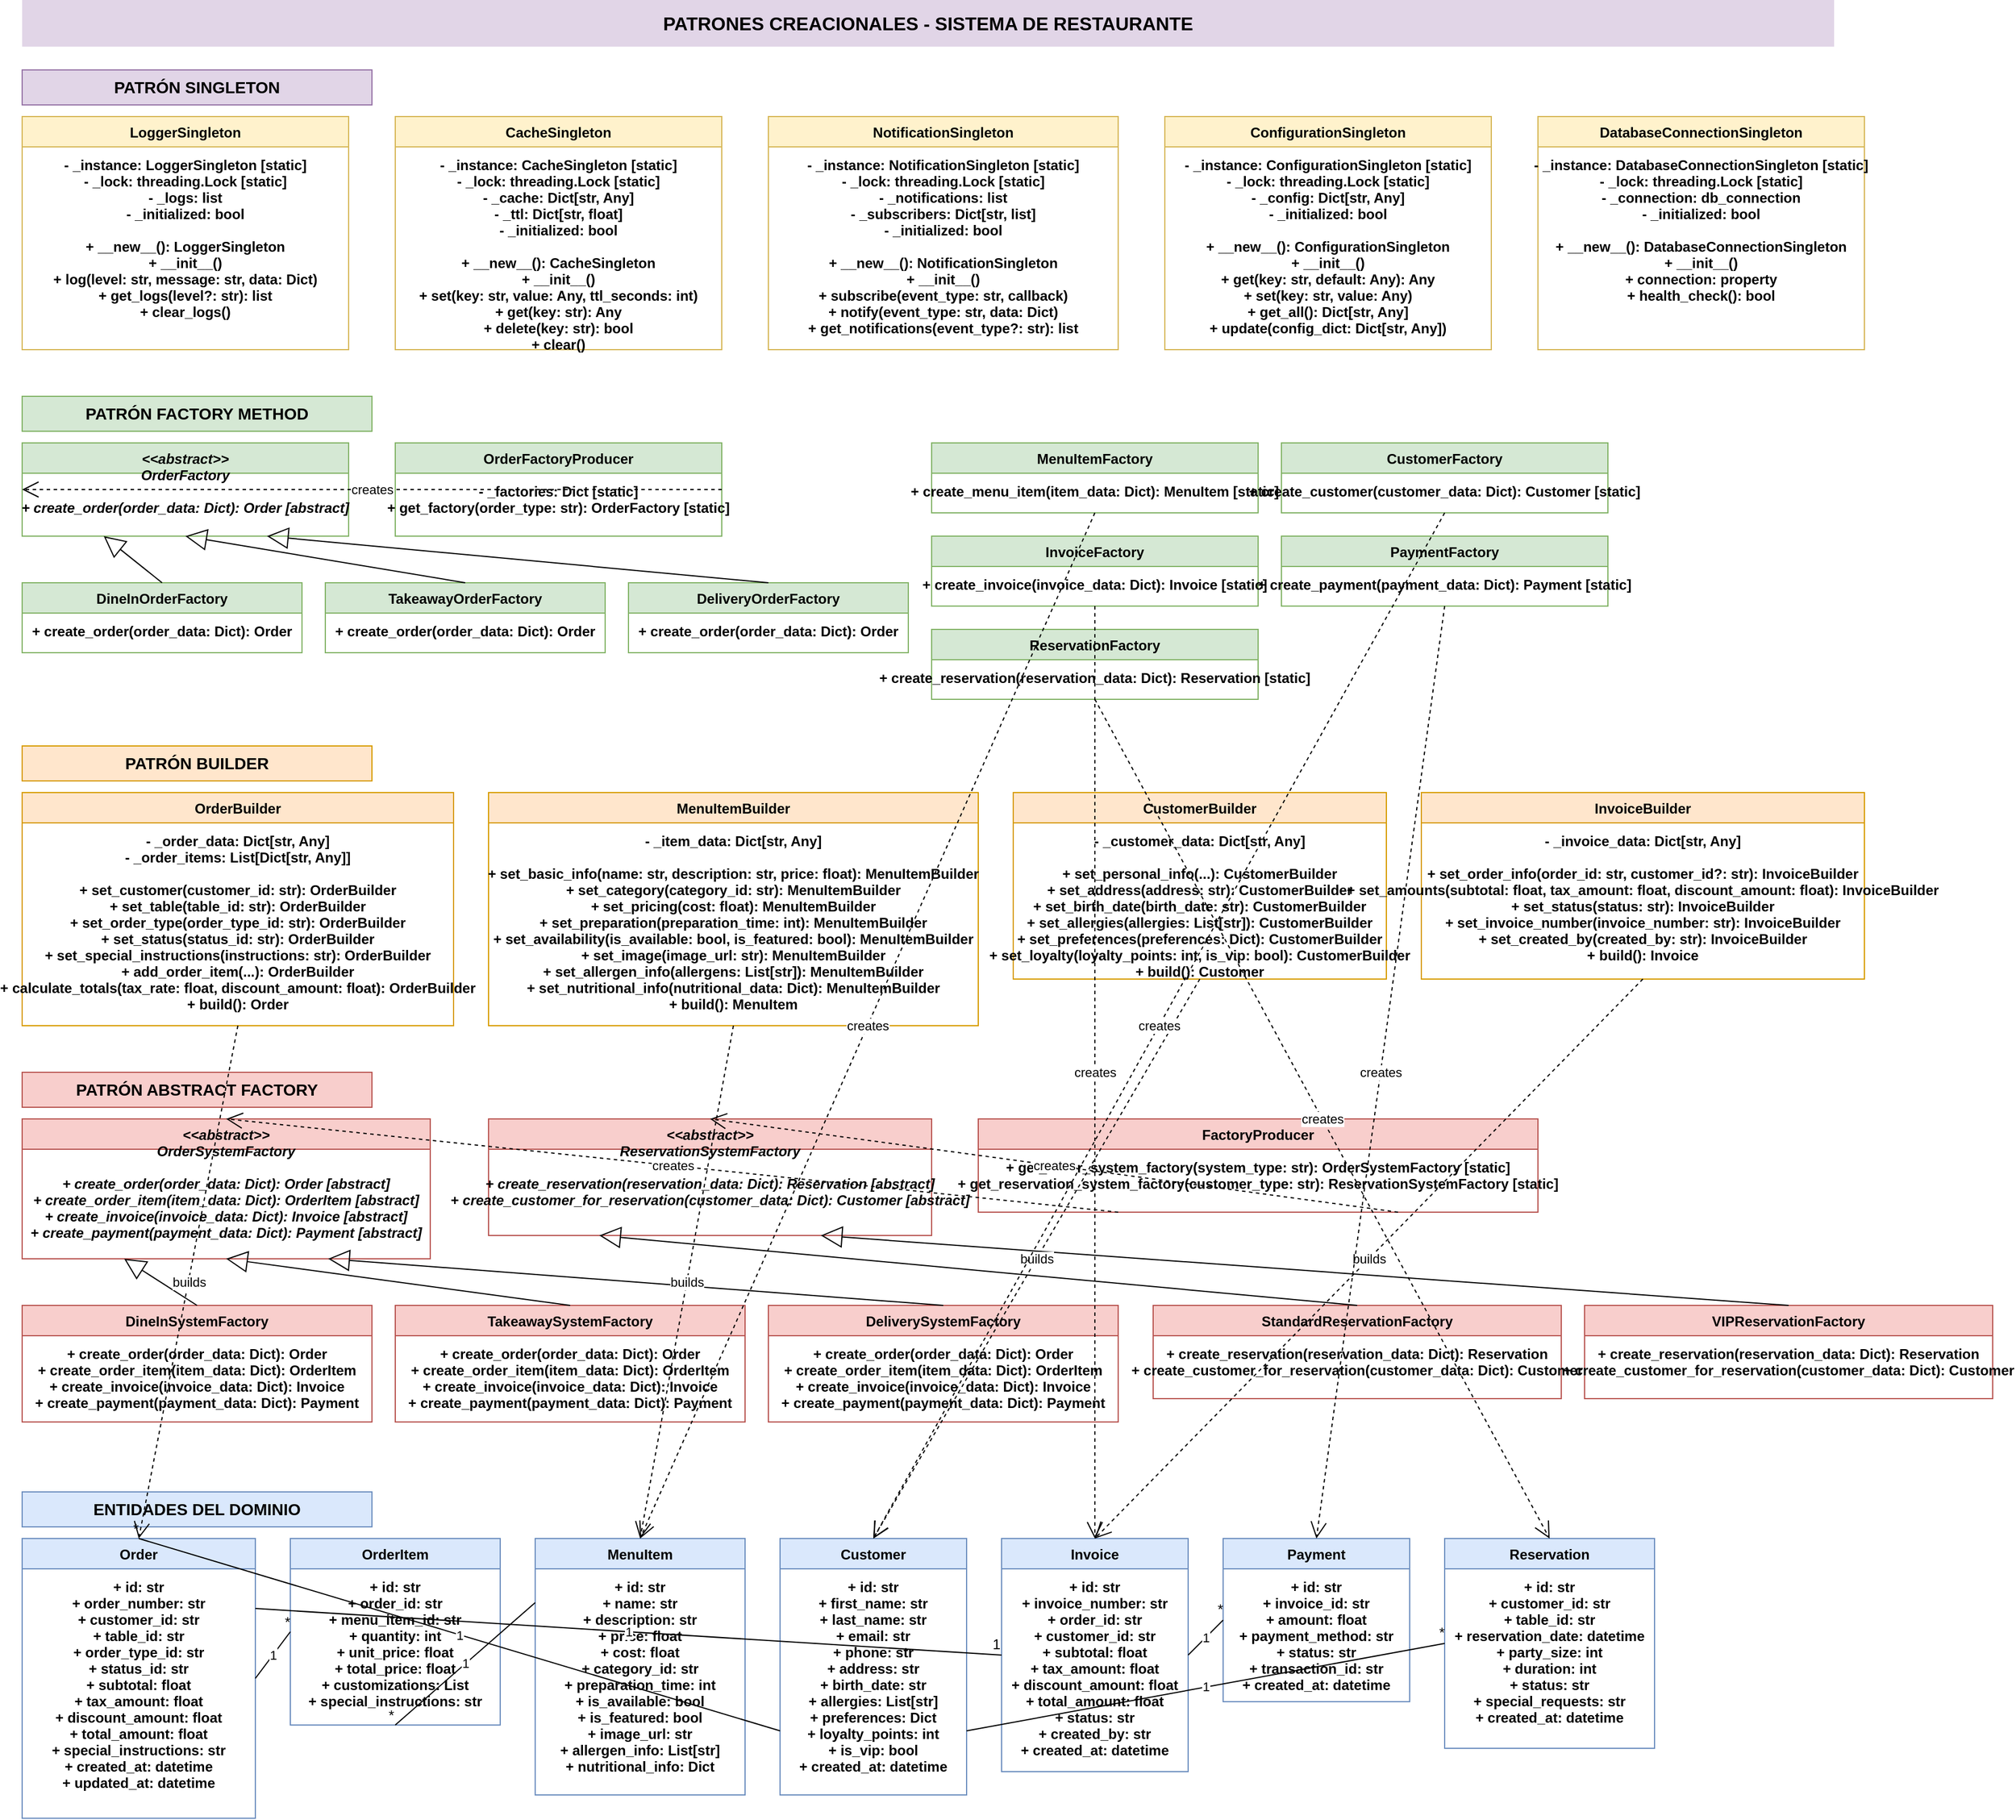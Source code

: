 <?xml version="1.0" encoding="UTF-8"?>
<mxfile version="21.6.5" type="device">
  <diagram name="Patrones Creacionales" id="creational-patterns">
    <mxGraphModel dx="2074" dy="1129" grid="1" gridSize="10" guides="1" tooltips="1" connect="1" arrows="1" fold="1" page="1" pageScale="1" pageWidth="1654" pageHeight="2336" math="0" shadow="0">
      <root>
        <mxCell id="0" />
        <mxCell id="1" parent="0" />
        
        <!-- TÍTULO PRINCIPAL -->
        <mxCell id="title" value="PATRONES CREACIONALES - SISTEMA DE RESTAURANTE" style="text;html=1;strokeColor=none;fillColor=#e1d5e7;align=center;verticalAlign=middle;whiteSpace=wrap;rounded=0;fontSize=16;fontStyle=1;strokeWidth=2;" vertex="1" parent="1">
          <mxGeometry x="50" y="20" width="1554" height="40" as="geometry" />
        </mxCell>

        <!-- SECCIÓN SINGLETON -->
        <mxCell id="singleton-section" value="PATRÓN SINGLETON" style="text;html=1;strokeColor=#9673a6;fillColor=#e1d5e7;align=center;verticalAlign=middle;whiteSpace=wrap;rounded=0;fontSize=14;fontStyle=1;" vertex="1" parent="1">
          <mxGeometry x="50" y="80" width="300" height="30" as="geometry" />
        </mxCell>

        <!-- LoggerSingleton -->
        <mxCell id="logger-singleton" value="LoggerSingleton&#xa;&#xa;- _instance: LoggerSingleton [static]&#xa;- _lock: threading.Lock [static]&#xa;- _logs: list&#xa;- _initialized: bool&#xa;&#xa;+ __new__(): LoggerSingleton&#xa;+ __init__()&#xa;+ log(level: str, message: str, data: Dict)&#xa;+ get_logs(level?: str): list&#xa;+ clear_logs()" style="swimlane;fontStyle=1;align=center;verticalAlign=top;childLayout=stackLayout;horizontal=1;startSize=26;horizontalStack=0;resizeParent=1;resizeParentMax=0;resizeLast=0;collapsible=1;marginBottom=0;fillColor=#fff2cc;strokeColor=#d6b656;" vertex="1" parent="1">
          <mxGeometry x="50" y="120" width="280" height="200" as="geometry" />
        </mxCell>

        <!-- CacheSingleton -->
        <mxCell id="cache-singleton" value="CacheSingleton&#xa;&#xa;- _instance: CacheSingleton [static]&#xa;- _lock: threading.Lock [static]&#xa;- _cache: Dict[str, Any]&#xa;- _ttl: Dict[str, float]&#xa;- _initialized: bool&#xa;&#xa;+ __new__(): CacheSingleton&#xa;+ __init__()&#xa;+ set(key: str, value: Any, ttl_seconds: int)&#xa;+ get(key: str): Any&#xa;+ delete(key: str): bool&#xa;+ clear()" style="swimlane;fontStyle=1;align=center;verticalAlign=top;childLayout=stackLayout;horizontal=1;startSize=26;horizontalStack=0;resizeParent=1;resizeParentMax=0;resizeLast=0;collapsible=1;marginBottom=0;fillColor=#fff2cc;strokeColor=#d6b656;" vertex="1" parent="1">
          <mxGeometry x="370" y="120" width="280" height="200" as="geometry" />
        </mxCell>

        <!-- NotificationSingleton -->
        <mxCell id="notification-singleton" value="NotificationSingleton&#xa;&#xa;- _instance: NotificationSingleton [static]&#xa;- _lock: threading.Lock [static]&#xa;- _notifications: list&#xa;- _subscribers: Dict[str, list]&#xa;- _initialized: bool&#xa;&#xa;+ __new__(): NotificationSingleton&#xa;+ __init__()&#xa;+ subscribe(event_type: str, callback)&#xa;+ notify(event_type: str, data: Dict)&#xa;+ get_notifications(event_type?: str): list" style="swimlane;fontStyle=1;align=center;verticalAlign=top;childLayout=stackLayout;horizontal=1;startSize=26;horizontalStack=0;resizeParent=1;resizeParentMax=0;resizeLast=0;collapsible=1;marginBottom=0;fillColor=#fff2cc;strokeColor=#d6b656;" vertex="1" parent="1">
          <mxGeometry x="690" y="120" width="300" height="200" as="geometry" />
        </mxCell>

        <!-- ConfigurationSingleton -->
        <mxCell id="config-singleton" value="ConfigurationSingleton&#xa;&#xa;- _instance: ConfigurationSingleton [static]&#xa;- _lock: threading.Lock [static]&#xa;- _config: Dict[str, Any]&#xa;- _initialized: bool&#xa;&#xa;+ __new__(): ConfigurationSingleton&#xa;+ __init__()&#xa;+ get(key: str, default: Any): Any&#xa;+ set(key: str, value: Any)&#xa;+ get_all(): Dict[str, Any]&#xa;+ update(config_dict: Dict[str, Any])" style="swimlane;fontStyle=1;align=center;verticalAlign=top;childLayout=stackLayout;horizontal=1;startSize=26;horizontalStack=0;resizeParent=1;resizeParentMax=0;resizeLast=0;collapsible=1;marginBottom=0;fillColor=#fff2cc;strokeColor=#d6b656;" vertex="1" parent="1">
          <mxGeometry x="1030" y="120" width="280" height="200" as="geometry" />
        </mxCell>

        <!-- DatabaseConnectionSingleton -->
        <mxCell id="db-singleton" value="DatabaseConnectionSingleton&#xa;&#xa;- _instance: DatabaseConnectionSingleton [static]&#xa;- _lock: threading.Lock [static]&#xa;- _connection: db_connection&#xa;- _initialized: bool&#xa;&#xa;+ __new__(): DatabaseConnectionSingleton&#xa;+ __init__()&#xa;+ connection: property&#xa;+ health_check(): bool" style="swimlane;fontStyle=1;align=center;verticalAlign=top;childLayout=stackLayout;horizontal=1;startSize=26;horizontalStack=0;resizeParent=1;resizeParentMax=0;resizeLast=0;collapsible=1;marginBottom=0;fillColor=#fff2cc;strokeColor=#d6b656;" vertex="1" parent="1">
          <mxGeometry x="1350" y="120" width="280" height="200" as="geometry" />
        </mxCell>

        <!-- SECCIÓN FACTORY METHOD -->
        <mxCell id="factory-section" value="PATRÓN FACTORY METHOD" style="text;html=1;strokeColor=#82b366;fillColor=#d5e8d4;align=center;verticalAlign=middle;whiteSpace=wrap;rounded=0;fontSize=14;fontStyle=1;" vertex="1" parent="1">
          <mxGeometry x="50" y="360" width="300" height="30" as="geometry" />
        </mxCell>

        <!-- OrderFactory Abstract -->
        <mxCell id="order-factory" value="&lt;&lt;abstract&gt;&gt;&#xa;OrderFactory&#xa;&#xa;+ create_order(order_data: Dict): Order [abstract]" style="swimlane;fontStyle=3;align=center;verticalAlign=top;childLayout=stackLayout;horizontal=1;startSize=26;horizontalStack=0;resizeParent=1;resizeParentMax=0;resizeLast=0;collapsible=1;marginBottom=0;fillColor=#d5e8d4;strokeColor=#82b366;" vertex="1" parent="1">
          <mxGeometry x="50" y="400" width="280" height="80" as="geometry" />
        </mxCell>

        <!-- DineInOrderFactory -->
        <mxCell id="dinein-factory" value="DineInOrderFactory&#xa;&#xa;+ create_order(order_data: Dict): Order" style="swimlane;fontStyle=1;align=center;verticalAlign=top;childLayout=stackLayout;horizontal=1;startSize=26;horizontalStack=0;resizeParent=1;resizeParentMax=0;resizeLast=0;collapsible=1;marginBottom=0;fillColor=#d5e8d4;strokeColor=#82b366;" vertex="1" parent="1">
          <mxGeometry x="50" y="520" width="240" height="60" as="geometry" />
        </mxCell>

        <!-- TakeawayOrderFactory -->
        <mxCell id="takeaway-factory" value="TakeawayOrderFactory&#xa;&#xa;+ create_order(order_data: Dict): Order" style="swimlane;fontStyle=1;align=center;verticalAlign=top;childLayout=stackLayout;horizontal=1;startSize=26;horizontalStack=0;resizeParent=1;resizeParentMax=0;resizeLast=0;collapsible=1;marginBottom=0;fillColor=#d5e8d4;strokeColor=#82b366;" vertex="1" parent="1">
          <mxGeometry x="310" y="520" width="240" height="60" as="geometry" />
        </mxCell>

        <!-- DeliveryOrderFactory -->
        <mxCell id="delivery-factory" value="DeliveryOrderFactory&#xa;&#xa;+ create_order(order_data: Dict): Order" style="swimlane;fontStyle=1;align=center;verticalAlign=top;childLayout=stackLayout;horizontal=1;startSize=26;horizontalStack=0;resizeParent=1;resizeParentMax=0;resizeLast=0;collapsible=1;marginBottom=0;fillColor=#d5e8d4;strokeColor=#82b366;" vertex="1" parent="1">
          <mxGeometry x="570" y="520" width="240" height="60" as="geometry" />
        </mxCell>

        <!-- OrderFactoryProducer -->
        <mxCell id="factory-producer" value="OrderFactoryProducer&#xa;&#xa;- _factories: Dict [static]&#xa;+ get_factory(order_type: str): OrderFactory [static]" style="swimlane;fontStyle=1;align=center;verticalAlign=top;childLayout=stackLayout;horizontal=1;startSize=26;horizontalStack=0;resizeParent=1;resizeParentMax=0;resizeLast=0;collapsible=1;marginBottom=0;fillColor=#d5e8d4;strokeColor=#82b366;" vertex="1" parent="1">
          <mxGeometry x="370" y="400" width="280" height="80" as="geometry" />
        </mxCell>

        <!-- Static Factories -->
        <mxCell id="menuitem-factory" value="MenuItemFactory&#xa;&#xa;+ create_menu_item(item_data: Dict): MenuItem [static]" style="swimlane;fontStyle=1;align=center;verticalAlign=top;childLayout=stackLayout;horizontal=1;startSize=26;horizontalStack=0;resizeParent=1;resizeParentMax=0;resizeLast=0;collapsible=1;marginBottom=0;fillColor=#d5e8d4;strokeColor=#82b366;" vertex="1" parent="1">
          <mxGeometry x="830" y="400" width="280" height="60" as="geometry" />
        </mxCell>

        <mxCell id="customer-factory" value="CustomerFactory&#xa;&#xa;+ create_customer(customer_data: Dict): Customer [static]" style="swimlane;fontStyle=1;align=center;verticalAlign=top;childLayout=stackLayout;horizontal=1;startSize=26;horizontalStack=0;resizeParent=1;resizeParentMax=0;resizeLast=0;collapsible=1;marginBottom=0;fillColor=#d5e8d4;strokeColor=#82b366;" vertex="1" parent="1">
          <mxGeometry x="1130" y="400" width="280" height="60" as="geometry" />
        </mxCell>

        <mxCell id="invoice-factory" value="InvoiceFactory&#xa;&#xa;+ create_invoice(invoice_data: Dict): Invoice [static]" style="swimlane;fontStyle=1;align=center;verticalAlign=top;childLayout=stackLayout;horizontal=1;startSize=26;horizontalStack=0;resizeParent=1;resizeParentMax=0;resizeLast=0;collapsible=1;marginBottom=0;fillColor=#d5e8d4;strokeColor=#82b366;" vertex="1" parent="1">
          <mxGeometry x="830" y="480" width="280" height="60" as="geometry" />
        </mxCell>

        <mxCell id="payment-factory" value="PaymentFactory&#xa;&#xa;+ create_payment(payment_data: Dict): Payment [static]" style="swimlane;fontStyle=1;align=center;verticalAlign=top;childLayout=stackLayout;horizontal=1;startSize=26;horizontalStack=0;resizeParent=1;resizeParentMax=0;resizeLast=0;collapsible=1;marginBottom=0;fillColor=#d5e8d4;strokeColor=#82b366;" vertex="1" parent="1">
          <mxGeometry x="1130" y="480" width="280" height="60" as="geometry" />
        </mxCell>

        <mxCell id="reservation-factory" value="ReservationFactory&#xa;&#xa;+ create_reservation(reservation_data: Dict): Reservation [static]" style="swimlane;fontStyle=1;align=center;verticalAlign=top;childLayout=stackLayout;horizontal=1;startSize=26;horizontalStack=0;resizeParent=1;resizeParentMax=0;resizeLast=0;collapsible=1;marginBottom=0;fillColor=#d5e8d4;strokeColor=#82b366;" vertex="1" parent="1">
          <mxGeometry x="830" y="560" width="280" height="60" as="geometry" />
        </mxCell>

        <!-- SECCIÓN BUILDER -->
        <mxCell id="builder-section" value="PATRÓN BUILDER" style="text;html=1;strokeColor=#d79b00;fillColor=#ffe6cc;align=center;verticalAlign=middle;whiteSpace=wrap;rounded=0;fontSize=14;fontStyle=1;" vertex="1" parent="1">
          <mxGeometry x="50" y="660" width="300" height="30" as="geometry" />
        </mxCell>

        <!-- OrderBuilder -->
        <mxCell id="order-builder" value="OrderBuilder&#xa;&#xa;- _order_data: Dict[str, Any]&#xa;- _order_items: List[Dict[str, Any]]&#xa;&#xa;+ set_customer(customer_id: str): OrderBuilder&#xa;+ set_table(table_id: str): OrderBuilder&#xa;+ set_order_type(order_type_id: str): OrderBuilder&#xa;+ set_status(status_id: str): OrderBuilder&#xa;+ set_special_instructions(instructions: str): OrderBuilder&#xa;+ add_order_item(...): OrderBuilder&#xa;+ calculate_totals(tax_rate: float, discount_amount: float): OrderBuilder&#xa;+ build(): Order" style="swimlane;fontStyle=1;align=center;verticalAlign=top;childLayout=stackLayout;horizontal=1;startSize=26;horizontalStack=0;resizeParent=1;resizeParentMax=0;resizeLast=0;collapsible=1;marginBottom=0;fillColor=#ffe6cc;strokeColor=#d79b00;" vertex="1" parent="1">
          <mxGeometry x="50" y="700" width="370" height="200" as="geometry" />
        </mxCell>

        <!-- MenuItemBuilder -->
        <mxCell id="menuitem-builder" value="MenuItemBuilder&#xa;&#xa;- _item_data: Dict[str, Any]&#xa;&#xa;+ set_basic_info(name: str, description: str, price: float): MenuItemBuilder&#xa;+ set_category(category_id: str): MenuItemBuilder&#xa;+ set_pricing(cost: float): MenuItemBuilder&#xa;+ set_preparation(preparation_time: int): MenuItemBuilder&#xa;+ set_availability(is_available: bool, is_featured: bool): MenuItemBuilder&#xa;+ set_image(image_url: str): MenuItemBuilder&#xa;+ set_allergen_info(allergens: List[str]): MenuItemBuilder&#xa;+ set_nutritional_info(nutritional_data: Dict): MenuItemBuilder&#xa;+ build(): MenuItem" style="swimlane;fontStyle=1;align=center;verticalAlign=top;childLayout=stackLayout;horizontal=1;startSize=26;horizontalStack=0;resizeParent=1;resizeParentMax=0;resizeLast=0;collapsible=1;marginBottom=0;fillColor=#ffe6cc;strokeColor=#d79b00;" vertex="1" parent="1">
          <mxGeometry x="450" y="700" width="420" height="200" as="geometry" />
        </mxCell>

        <!-- CustomerBuilder -->
        <mxCell id="customer-builder" value="CustomerBuilder&#xa;&#xa;- _customer_data: Dict[str, Any]&#xa;&#xa;+ set_personal_info(...): CustomerBuilder&#xa;+ set_address(address: str): CustomerBuilder&#xa;+ set_birth_date(birth_date: str): CustomerBuilder&#xa;+ set_allergies(allergies: List[str]): CustomerBuilder&#xa;+ set_preferences(preferences: Dict): CustomerBuilder&#xa;+ set_loyalty(loyalty_points: int, is_vip: bool): CustomerBuilder&#xa;+ build(): Customer" style="swimlane;fontStyle=1;align=center;verticalAlign=top;childLayout=stackLayout;horizontal=1;startSize=26;horizontalStack=0;resizeParent=1;resizeParentMax=0;resizeLast=0;collapsible=1;marginBottom=0;fillColor=#ffe6cc;strokeColor=#d79b00;" vertex="1" parent="1">
          <mxGeometry x="900" y="700" width="320" height="160" as="geometry" />
        </mxCell>

        <!-- InvoiceBuilder -->
        <mxCell id="invoice-builder" value="InvoiceBuilder&#xa;&#xa;- _invoice_data: Dict[str, Any]&#xa;&#xa;+ set_order_info(order_id: str, customer_id?: str): InvoiceBuilder&#xa;+ set_amounts(subtotal: float, tax_amount: float, discount_amount: float): InvoiceBuilder&#xa;+ set_status(status: str): InvoiceBuilder&#xa;+ set_invoice_number(invoice_number: str): InvoiceBuilder&#xa;+ set_created_by(created_by: str): InvoiceBuilder&#xa;+ build(): Invoice" style="swimlane;fontStyle=1;align=center;verticalAlign=top;childLayout=stackLayout;horizontal=1;startSize=26;horizontalStack=0;resizeParent=1;resizeParentMax=0;resizeLast=0;collapsible=1;marginBottom=0;fillColor=#ffe6cc;strokeColor=#d79b00;" vertex="1" parent="1">
          <mxGeometry x="1250" y="700" width="380" height="160" as="geometry" />
        </mxCell>

        <!-- SECCIÓN ABSTRACT FACTORY -->
        <mxCell id="abstract-factory-section" value="PATRÓN ABSTRACT FACTORY" style="text;html=1;strokeColor=#b85450;fillColor=#f8cecc;align=center;verticalAlign=middle;whiteSpace=wrap;rounded=0;fontSize=14;fontStyle=1;" vertex="1" parent="1">
          <mxGeometry x="50" y="940" width="300" height="30" as="geometry" />
        </mxCell>

        <!-- OrderSystemFactory Abstract -->
        <mxCell id="order-system-factory" value="&lt;&lt;abstract&gt;&gt;&#xa;OrderSystemFactory&#xa;&#xa;+ create_order(order_data: Dict): Order [abstract]&#xa;+ create_order_item(item_data: Dict): OrderItem [abstract]&#xa;+ create_invoice(invoice_data: Dict): Invoice [abstract]&#xa;+ create_payment(payment_data: Dict): Payment [abstract]" style="swimlane;fontStyle=3;align=center;verticalAlign=top;childLayout=stackLayout;horizontal=1;startSize=26;horizontalStack=0;resizeParent=1;resizeParentMax=0;resizeLast=0;collapsible=1;marginBottom=0;fillColor=#f8cecc;strokeColor=#b85450;" vertex="1" parent="1">
          <mxGeometry x="50" y="980" width="350" height="120" as="geometry" />
        </mxCell>

        <!-- DineInSystemFactory -->
        <mxCell id="dinein-system-factory" value="DineInSystemFactory&#xa;&#xa;+ create_order(order_data: Dict): Order&#xa;+ create_order_item(item_data: Dict): OrderItem&#xa;+ create_invoice(invoice_data: Dict): Invoice&#xa;+ create_payment(payment_data: Dict): Payment" style="swimlane;fontStyle=1;align=center;verticalAlign=top;childLayout=stackLayout;horizontal=1;startSize=26;horizontalStack=0;resizeParent=1;resizeParentMax=0;resizeLast=0;collapsible=1;marginBottom=0;fillColor=#f8cecc;strokeColor=#b85450;" vertex="1" parent="1">
          <mxGeometry x="50" y="1140" width="300" height="100" as="geometry" />
        </mxCell>

        <!-- TakeawaySystemFactory -->
        <mxCell id="takeaway-system-factory" value="TakeawaySystemFactory&#xa;&#xa;+ create_order(order_data: Dict): Order&#xa;+ create_order_item(item_data: Dict): OrderItem&#xa;+ create_invoice(invoice_data: Dict): Invoice&#xa;+ create_payment(payment_data: Dict): Payment" style="swimlane;fontStyle=1;align=center;verticalAlign=top;childLayout=stackLayout;horizontal=1;startSize=26;horizontalStack=0;resizeParent=1;resizeParentMax=0;resizeLast=0;collapsible=1;marginBottom=0;fillColor=#f8cecc;strokeColor=#b85450;" vertex="1" parent="1">
          <mxGeometry x="370" y="1140" width="300" height="100" as="geometry" />
        </mxCell>

        <!-- DeliverySystemFactory -->
        <mxCell id="delivery-system-factory" value="DeliverySystemFactory&#xa;&#xa;+ create_order(order_data: Dict): Order&#xa;+ create_order_item(item_data: Dict): OrderItem&#xa;+ create_invoice(invoice_data: Dict): Invoice&#xa;+ create_payment(payment_data: Dict): Payment" style="swimlane;fontStyle=1;align=center;verticalAlign=top;childLayout=stackLayout;horizontal=1;startSize=26;horizontalStack=0;resizeParent=1;resizeParentMax=0;resizeLast=0;collapsible=1;marginBottom=0;fillColor=#f8cecc;strokeColor=#b85450;" vertex="1" parent="1">
          <mxGeometry x="690" y="1140" width="300" height="100" as="geometry" />
        </mxCell>

        <!-- ReservationSystemFactory Abstract -->
        <mxCell id="reservation-system-factory" value="&lt;&lt;abstract&gt;&gt;&#xa;ReservationSystemFactory&#xa;&#xa;+ create_reservation(reservation_data: Dict): Reservation [abstract]&#xa;+ create_customer_for_reservation(customer_data: Dict): Customer [abstract]" style="swimlane;fontStyle=3;align=center;verticalAlign=top;childLayout=stackLayout;horizontal=1;startSize=26;horizontalStack=0;resizeParent=1;resizeParentMax=0;resizeLast=0;collapsible=1;marginBottom=0;fillColor=#f8cecc;strokeColor=#b85450;" vertex="1" parent="1">
          <mxGeometry x="450" y="980" width="380" height="100" as="geometry" />
        </mxCell>

        <!-- StandardReservationFactory -->
        <mxCell id="standard-reservation-factory" value="StandardReservationFactory&#xa;&#xa;+ create_reservation(reservation_data: Dict): Reservation&#xa;+ create_customer_for_reservation(customer_data: Dict): Customer" style="swimlane;fontStyle=1;align=center;verticalAlign=top;childLayout=stackLayout;horizontal=1;startSize=26;horizontalStack=0;resizeParent=1;resizeParentMax=0;resizeLast=0;collapsible=1;marginBottom=0;fillColor=#f8cecc;strokeColor=#b85450;" vertex="1" parent="1">
          <mxGeometry x="1020" y="1140" width="350" height="80" as="geometry" />
        </mxCell>

        <!-- VIPReservationFactory -->
        <mxCell id="vip-reservation-factory" value="VIPReservationFactory&#xa;&#xa;+ create_reservation(reservation_data: Dict): Reservation&#xa;+ create_customer_for_reservation(customer_data: Dict): Customer" style="swimlane;fontStyle=1;align=center;verticalAlign=top;childLayout=stackLayout;horizontal=1;startSize=26;horizontalStack=0;resizeParent=1;resizeParentMax=0;resizeLast=0;collapsible=1;marginBottom=0;fillColor=#f8cecc;strokeColor=#b85450;" vertex="1" parent="1">
          <mxGeometry x="1390" y="1140" width="350" height="80" as="geometry" />
        </mxCell>

        <!-- FactoryProducer -->
        <mxCell id="abstract-factory-producer" value="FactoryProducer&#xa;&#xa;+ get_order_system_factory(system_type: str): OrderSystemFactory [static]&#xa;+ get_reservation_system_factory(customer_type: str): ReservationSystemFactory [static]" style="swimlane;fontStyle=1;align=center;verticalAlign=top;childLayout=stackLayout;horizontal=1;startSize=26;horizontalStack=0;resizeParent=1;resizeParentMax=0;resizeLast=0;collapsible=1;marginBottom=0;fillColor=#f8cecc;strokeColor=#b85450;" vertex="1" parent="1">
          <mxGeometry x="870" y="980" width="480" height="80" as="geometry" />
        </mxCell>

        <!-- ENTIDADES DEL DOMINIO -->
        <mxCell id="entities-section" value="ENTIDADES DEL DOMINIO" style="text;html=1;strokeColor=#6c8ebf;fillColor=#dae8fc;align=center;verticalAlign=middle;whiteSpace=wrap;rounded=0;fontSize=14;fontStyle=1;" vertex="1" parent="1">
          <mxGeometry x="50" y="1300" width="300" height="30" as="geometry" />
        </mxCell>

        <!-- Order Entity -->
        <mxCell id="order-entity" value="Order&#xa;&#xa;+ id: str&#xa;+ order_number: str&#xa;+ customer_id: str&#xa;+ table_id: str&#xa;+ order_type_id: str&#xa;+ status_id: str&#xa;+ subtotal: float&#xa;+ tax_amount: float&#xa;+ discount_amount: float&#xa;+ total_amount: float&#xa;+ special_instructions: str&#xa;+ created_at: datetime&#xa;+ updated_at: datetime" style="swimlane;fontStyle=1;align=center;verticalAlign=top;childLayout=stackLayout;horizontal=1;startSize=26;horizontalStack=0;resizeParent=1;resizeParentMax=0;resizeLast=0;collapsible=1;marginBottom=0;fillColor=#dae8fc;strokeColor=#6c8ebf;" vertex="1" parent="1">
          <mxGeometry x="50" y="1340" width="200" height="240" as="geometry" />
        </mxCell>

        <!-- OrderItem Entity -->
        <mxCell id="orderitem-entity" value="OrderItem&#xa;&#xa;+ id: str&#xa;+ order_id: str&#xa;+ menu_item_id: str&#xa;+ quantity: int&#xa;+ unit_price: float&#xa;+ total_price: float&#xa;+ customizations: List&#xa;+ special_instructions: str" style="swimlane;fontStyle=1;align=center;verticalAlign=top;childLayout=stackLayout;horizontal=1;startSize=26;horizontalStack=0;resizeParent=1;resizeParentMax=0;resizeLast=0;collapsible=1;marginBottom=0;fillColor=#dae8fc;strokeColor=#6c8ebf;" vertex="1" parent="1">
          <mxGeometry x="280" y="1340" width="180" height="160" as="geometry" />
        </mxCell>

        <!-- MenuItem Entity -->
        <mxCell id="menuitem-entity" value="MenuItem&#xa;&#xa;+ id: str&#xa;+ name: str&#xa;+ description: str&#xa;+ price: float&#xa;+ cost: float&#xa;+ category_id: str&#xa;+ preparation_time: int&#xa;+ is_available: bool&#xa;+ is_featured: bool&#xa;+ image_url: str&#xa;+ allergen_info: List[str]&#xa;+ nutritional_info: Dict" style="swimlane;fontStyle=1;align=center;verticalAlign=top;childLayout=stackLayout;horizontal=1;startSize=26;horizontalStack=0;resizeParent=1;resizeParentMax=0;resizeLast=0;collapsible=1;marginBottom=0;fillColor=#dae8fc;strokeColor=#6c8ebf;" vertex="1" parent="1">
          <mxGeometry x="490" y="1340" width="180" height="220" as="geometry" />
        </mxCell>

        <!-- Customer Entity -->
        <mxCell id="customer-entity" value="Customer&#xa;&#xa;+ id: str&#xa;+ first_name: str&#xa;+ last_name: str&#xa;+ email: str&#xa;+ phone: str&#xa;+ address: str&#xa;+ birth_date: str&#xa;+ allergies: List[str]&#xa;+ preferences: Dict&#xa;+ loyalty_points: int&#xa;+ is_vip: bool&#xa;+ created_at: datetime" style="swimlane;fontStyle=1;align=center;verticalAlign=top;childLayout=stackLayout;horizontal=1;startSize=26;horizontalStack=0;resizeParent=1;resizeParentMax=0;resizeLast=0;collapsible=1;marginBottom=0;fillColor=#dae8fc;strokeColor=#6c8ebf;" vertex="1" parent="1">
          <mxGeometry x="700" y="1340" width="160" height="220" as="geometry" />
        </mxCell>

        <!-- Invoice Entity -->
        <mxCell id="invoice-entity" value="Invoice&#xa;&#xa;+ id: str&#xa;+ invoice_number: str&#xa;+ order_id: str&#xa;+ customer_id: str&#xa;+ subtotal: float&#xa;+ tax_amount: float&#xa;+ discount_amount: float&#xa;+ total_amount: float&#xa;+ status: str&#xa;+ created_by: str&#xa;+ created_at: datetime" style="swimlane;fontStyle=1;align=center;verticalAlign=top;childLayout=stackLayout;horizontal=1;startSize=26;horizontalStack=0;resizeParent=1;resizeParentMax=0;resizeLast=0;collapsible=1;marginBottom=0;fillColor=#dae8fc;strokeColor=#6c8ebf;" vertex="1" parent="1">
          <mxGeometry x="890" y="1340" width="160" height="200" as="geometry" />
        </mxCell>

        <!-- Payment Entity -->
        <mxCell id="payment-entity" value="Payment&#xa;&#xa;+ id: str&#xa;+ invoice_id: str&#xa;+ amount: float&#xa;+ payment_method: str&#xa;+ status: str&#xa;+ transaction_id: str&#xa;+ created_at: datetime" style="swimlane;fontStyle=1;align=center;verticalAlign=top;childLayout=stackLayout;horizontal=1;startSize=26;horizontalStack=0;resizeParent=1;resizeParentMax=0;resizeLast=0;collapsible=1;marginBottom=0;fillColor=#dae8fc;strokeColor=#6c8ebf;" vertex="1" parent="1">
          <mxGeometry x="1080" y="1340" width="160" height="140" as="geometry" />
        </mxCell>

        <!-- Reservation Entity -->
        <mxCell id="reservation-entity" value="Reservation&#xa;&#xa;+ id: str&#xa;+ customer_id: str&#xa;+ table_id: str&#xa;+ reservation_date: datetime&#xa;+ party_size: int&#xa;+ duration: int&#xa;+ status: str&#xa;+ special_requests: str&#xa;+ created_at: datetime" style="swimlane;fontStyle=1;align=center;verticalAlign=top;childLayout=stackLayout;horizontal=1;startSize=26;horizontalStack=0;resizeParent=1;resizeParentMax=0;resizeLast=0;collapsible=1;marginBottom=0;fillColor=#dae8fc;strokeColor=#6c8ebf;" vertex="1" parent="1">
          <mxGeometry x="1270" y="1340" width="180" height="180" as="geometry" />
        </mxCell>

        <!-- RELACIONES - Factory Method -->
        <mxCell id="factory-inheritance1" value="" style="endArrow=block;endSize=16;endFill=0;html=1;rounded=0;entryX=0.25;entryY=1;entryDx=0;entryDy=0;exitX=0.5;exitY=0;exitDx=0;exitDy=0;" edge="1" parent="1" source="dinein-factory" target="order-factory">
          <mxGeometry width="160" relative="1" as="geometry">
            <mxPoint x="170" y="520" as="sourcePoint" />
            <mxPoint x="120" y="480" as="targetPoint" />
          </mxGeometry>
        </mxCell>

        <mxCell id="factory-inheritance2" value="" style="endArrow=block;endSize=16;endFill=0;html=1;rounded=0;entryX=0.5;entryY=1;entryDx=0;entryDy=0;exitX=0.5;exitY=0;exitDx=0;exitDy=0;" edge="1" parent="1" source="takeaway-factory" target="order-factory">
          <mxGeometry width="160" relative="1" as="geometry">
            <mxPoint x="430" y="520" as="sourcePoint" />
            <mxPoint x="190" y="480" as="targetPoint" />
          </mxGeometry>
        </mxCell>

        <mxCell id="factory-inheritance3" value="" style="endArrow=block;endSize=16;endFill=0;html=1;rounded=0;entryX=0.75;entryY=1;entryDx=0;entryDy=0;exitX=0.5;exitY=0;exitDx=0;exitDy=0;" edge="1" parent="1" source="delivery-factory" target="order-factory">
          <mxGeometry width="160" relative="1" as="geometry">
            <mxPoint x="690" y="520" as="sourcePoint" />
            <mxPoint x="260" y="480" as="targetPoint" />
          </mxGeometry>
        </mxCell>

        <mxCell id="factory-creates1" value="creates" style="endArrow=open;endFill=1;endSize=12;html=1;rounded=0;entryX=0;entryY=0.5;entryDx=0;entryDy=0;exitX=1;exitY=0.5;exitDx=0;exitDy=0;dashed=1;" edge="1" parent="1" source="factory-producer" target="order-factory">
          <mxGeometry width="160" relative="1" as="geometry">
            <mxPoint x="650" y="440" as="sourcePoint" />
            <mxPoint x="810" y="440" as="targetPoint" />
            <mxPoint as="offset" />
          </mxGeometry>
        </mxCell>

        <!-- RELACIONES - Abstract Factory -->
        <mxCell id="abstract-factory-inheritance1" value="" style="endArrow=block;endSize=16;endFill=0;html=1;rounded=0;entryX=0.25;entryY=1;entryDx=0;entryDy=0;exitX=0.5;exitY=0;exitDx=0;exitDy=0;" edge="1" parent="1" source="dinein-system-factory" target="order-system-factory">
          <mxGeometry width="160" relative="1" as="geometry">
            <mxPoint x="200" y="1140" as="sourcePoint" />
            <mxPoint x="138" y="1100" as="targetPoint" />
          </mxGeometry>
        </mxCell>

        <mxCell id="abstract-factory-inheritance2" value="" style="endArrow=block;endSize=16;endFill=0;html=1;rounded=0;entryX=0.5;entryY=1;entryDx=0;entryDy=0;exitX=0.5;exitY=0;exitDx=0;exitDy=0;" edge="1" parent="1" source="takeaway-system-factory" target="order-system-factory">
          <mxGeometry width="160" relative="1" as="geometry">
            <mxPoint x="520" y="1140" as="sourcePoint" />
            <mxPoint x="225" y="1100" as="targetPoint" />
          </mxGeometry>
        </mxCell>

        <mxCell id="abstract-factory-inheritance3" value="" style="endArrow=block;endSize=16;endFill=0;html=1;rounded=0;entryX=0.75;entryY=1;entryDx=0;entryDy=0;exitX=0.5;exitY=0;exitDx=0;exitDy=0;" edge="1" parent="1" source="delivery-system-factory" target="order-system-factory">
          <mxGeometry width="160" relative="1" as="geometry">
            <mxPoint x="840" y="1140" as="sourcePoint" />
            <mxPoint x="313" y="1100" as="targetPoint" />
          </mxGeometry>
        </mxCell>

        <mxCell id="reservation-factory-inheritance1" value="" style="endArrow=block;endSize=16;endFill=0;html=1;rounded=0;entryX=0.25;entryY=1;entryDx=0;entryDy=0;exitX=0.5;exitY=0;exitDx=0;exitDy=0;" edge="1" parent="1" source="standard-reservation-factory" target="reservation-system-factory">
          <mxGeometry width="160" relative="1" as="geometry">
            <mxPoint x="1195" y="1140" as="sourcePoint" />
            <mxPoint x="545" y="1080" as="targetPoint" />
          </mxGeometry>
        </mxCell>

        <mxCell id="reservation-factory-inheritance2" value="" style="endArrow=block;endSize=16;endFill=0;html=1;rounded=0;entryX=0.75;entryY=1;entryDx=0;entryDy=0;exitX=0.5;exitY=0;exitDx=0;exitDy=0;" edge="1" parent="1" source="vip-reservation-factory" target="reservation-system-factory">
          <mxGeometry width="160" relative="1" as="geometry">
            <mxPoint x="1565" y="1140" as="sourcePoint" />
            <mxPoint x="735" y="1080" as="targetPoint" />
          </mxGeometry>
        </mxCell>

        <mxCell id="abstract-factory-creates1" value="creates" style="endArrow=open;endFill=1;endSize=12;html=1;rounded=0;entryX=0.5;entryY=0;entryDx=0;entryDy=0;exitX=0.25;exitY=1;exitDx=0;exitDy=0;dashed=1;" edge="1" parent="1" source="abstract-factory-producer" target="order-system-factory">
          <mxGeometry width="160" relative="1" as="geometry">
            <mxPoint x="990" y="1060" as="sourcePoint" />
            <mxPoint x="225" y="980" as="targetPoint" />
            <mxPoint as="offset" />
          </mxGeometry>
        </mxCell>

        <mxCell id="abstract-factory-creates2" value="creates" style="endArrow=open;endFill=1;endSize=12;html=1;rounded=0;entryX=0.5;entryY=0;entryDx=0;entryDy=0;exitX=0.75;exitY=1;exitDx=0;exitDy=0;dashed=1;" edge="1" parent="1" source="abstract-factory-producer" target="reservation-system-factory">
          <mxGeometry width="160" relative="1" as="geometry">
            <mxPoint x="1230" y="1060" as="sourcePoint" />
            <mxPoint x="640" y="980" as="targetPoint" />
            <mxPoint as="offset" />
          </mxGeometry>
        </mxCell>

        <!-- RELACIONES - Builder Pattern -->
        <mxCell id="builder-creates1" value="builds" style="endArrow=open;endFill=1;endSize=12;html=1;rounded=0;entryX=0.5;entryY=0;entryDx=0;entryDy=0;exitX=0.5;exitY=1;exitDx=0;exitDy=0;dashed=1;" edge="1" parent="1" source="order-builder" target="order-entity">
          <mxGeometry width="160" relative="1" as="geometry">
            <mxPoint x="235" y="900" as="sourcePoint" />
            <mxPoint x="150" y="1340" as="targetPoint" />
            <mxPoint as="offset" />
          </mxGeometry>
        </mxCell>

        <mxCell id="builder-creates2" value="builds" style="endArrow=open;endFill=1;endSize=12;html=1;rounded=0;entryX=0.5;entryY=0;entryDx=0;entryDy=0;exitX=0.5;exitY=1;exitDx=0;exitDy=0;dashed=1;" edge="1" parent="1" source="menuitem-builder" target="menuitem-entity">
          <mxGeometry width="160" relative="1" as="geometry">
            <mxPoint x="660" y="900" as="sourcePoint" />
            <mxPoint x="580" y="1340" as="targetPoint" />
            <mxPoint as="offset" />
          </mxGeometry>
        </mxCell>

        <mxCell id="builder-creates3" value="builds" style="endArrow=open;endFill=1;endSize=12;html=1;rounded=0;entryX=0.5;entryY=0;entryDx=0;entryDy=0;exitX=0.5;exitY=1;exitDx=0;exitDy=0;dashed=1;" edge="1" parent="1" source="customer-builder" target="customer-entity">
          <mxGeometry width="160" relative="1" as="geometry">
            <mxPoint x="1060" y="860" as="sourcePoint" />
            <mxPoint x="780" y="1340" as="targetPoint" />
            <mxPoint as="offset" />
          </mxGeometry>
        </mxCell>

        <mxCell id="builder-creates4" value="builds" style="endArrow=open;endFill=1;endSize=12;html=1;rounded=0;entryX=0.5;entryY=0;entryDx=0;entryDy=0;exitX=0.5;exitY=1;exitDx=0;exitDy=0;dashed=1;" edge="1" parent="1" source="invoice-builder" target="invoice-entity">
          <mxGeometry width="160" relative="1" as="geometry">
            <mxPoint x="1440" y="860" as="sourcePoint" />
            <mxPoint x="970" y="1340" as="targetPoint" />
            <mxPoint as="offset" />
          </mxGeometry>
        </mxCell>

        <!-- RELACIONES - Factory Method creates entities -->
        <mxCell id="factory-creates-entity1" value="creates" style="endArrow=open;endFill=1;endSize=12;html=1;rounded=0;entryX=0.5;entryY=0;entryDx=0;entryDy=0;exitX=0.5;exitY=1;exitDx=0;exitDy=0;dashed=1;" edge="1" parent="1" source="menuitem-factory" target="menuitem-entity">
          <mxGeometry width="160" relative="1" as="geometry">
            <mxPoint x="970" y="460" as="sourcePoint" />
            <mxPoint x="580" y="1340" as="targetPoint" />
            <mxPoint as="offset" />
          </mxGeometry>
        </mxCell>

        <mxCell id="factory-creates-entity2" value="creates" style="endArrow=open;endFill=1;endSize=12;html=1;rounded=0;entryX=0.5;entryY=0;entryDx=0;entryDy=0;exitX=0.5;exitY=1;exitDx=0;exitDy=0;dashed=1;" edge="1" parent="1" source="customer-factory" target="customer-entity">
          <mxGeometry width="160" relative="1" as="geometry">
            <mxPoint x="1270" y="460" as="sourcePoint" />
            <mxPoint x="780" y="1340" as="targetPoint" />
            <mxPoint as="offset" />
          </mxGeometry>
        </mxCell>

        <mxCell id="factory-creates-entity3" value="creates" style="endArrow=open;endFill=1;endSize=12;html=1;rounded=0;entryX=0.5;entryY=0;entryDx=0;entryDy=0;exitX=0.5;exitY=1;exitDx=0;exitDy=0;dashed=1;" edge="1" parent="1" source="invoice-factory" target="invoice-entity">
          <mxGeometry width="160" relative="1" as="geometry">
            <mxPoint x="970" y="540" as="sourcePoint" />
            <mxPoint x="970" y="1340" as="targetPoint" />
            <mxPoint as="offset" />
          </mxGeometry>
        </mxCell>

        <mxCell id="factory-creates-entity4" value="creates" style="endArrow=open;endFill=1;endSize=12;html=1;rounded=0;entryX=0.5;entryY=0;entryDx=0;entryDy=0;exitX=0.5;exitY=1;exitDx=0;exitDy=0;dashed=1;" edge="1" parent="1" source="payment-factory" target="payment-entity">
          <mxGeometry width="160" relative="1" as="geometry">
            <mxPoint x="1270" y="540" as="sourcePoint" />
            <mxPoint x="1160" y="1340" as="targetPoint" />
            <mxPoint as="offset" />
          </mxGeometry>
        </mxCell>

        <mxCell id="factory-creates-entity5" value="creates" style="endArrow=open;endFill=1;endSize=12;html=1;rounded=0;entryX=0.5;entryY=0;entryDx=0;entryDy=0;exitX=0.5;exitY=1;exitDx=0;exitDy=0;dashed=1;" edge="1" parent="1" source="reservation-factory" target="reservation-entity">
          <mxGeometry width="160" relative="1" as="geometry">
            <mxPoint x="970" y="620" as="sourcePoint" />
            <mxPoint x="1360" y="1340" as="targetPoint" />
            <mxPoint as="offset" />
          </mxGeometry>
        </mxCell>

        <!-- RELACIONES ENTRE ENTIDADES -->
        <mxCell id="order-orderitem" value="1" style="endArrow=none;html=1;endSize=12;startArrow=none;startSize=12;startFill=0;endFill=0;rounded=0;entryX=0;entryY=0.5;entryDx=0;entryDy=0;exitX=1;exitY=0.5;exitDx=0;exitDy=0;" edge="1" parent="1" source="order-entity" target="orderitem-entity">
          <mxGeometry width="160" relative="1" as="geometry">
            <mxPoint x="250" y="1460" as="sourcePoint" />
            <mxPoint x="280" y="1420" as="targetPoint" />
          </mxGeometry>
        </mxCell>

        <mxCell id="order-orderitem-label" value="*" style="resizable=0;html=1;align=right;verticalAlign=bottom;" connectable="0" vertex="1" parent="order-orderitem">
          <mxGeometry x="1" relative="1" as="geometry" />
        </mxCell>

        <mxCell id="order-invoice" value="1" style="endArrow=none;html=1;endSize=12;startArrow=none;startSize=12;startFill=0;endFill=0;rounded=0;entryX=0;entryY=0.5;entryDx=0;entryDy=0;exitX=1;exitY=0.25;exitDx=0;exitDy=0;" edge="1" parent="1" source="order-entity" target="invoice-entity">
          <mxGeometry width="160" relative="1" as="geometry">
            <mxPoint x="250" y="1400" as="sourcePoint" />
            <mxPoint x="890" y="1440" as="targetPoint" />
          </mxGeometry>
        </mxCell>

        <mxCell id="order-invoice-label" value="1" style="resizable=0;html=1;align=right;verticalAlign=bottom;" connectable="0" vertex="1" parent="order-invoice">
          <mxGeometry x="1" relative="1" as="geometry" />
        </mxCell>

        <mxCell id="invoice-payment" value="1" style="endArrow=none;html=1;endSize=12;startArrow=none;startSize=12;startFill=0;endFill=0;rounded=0;entryX=0;entryY=0.5;entryDx=0;entryDy=0;exitX=1;exitY=0.5;exitDx=0;exitDy=0;" edge="1" parent="1" source="invoice-entity" target="payment-entity">
          <mxGeometry width="160" relative="1" as="geometry">
            <mxPoint x="1050" y="1440" as="sourcePoint" />
            <mxPoint x="1080" y="1410" as="targetPoint" />
          </mxGeometry>
        </mxCell>

        <mxCell id="invoice-payment-label" value="*" style="resizable=0;html=1;align=right;verticalAlign=bottom;" connectable="0" vertex="1" parent="invoice-payment">
          <mxGeometry x="1" relative="1" as="geometry" />
        </mxCell>

        <mxCell id="customer-order" value="1" style="endArrow=none;html=1;endSize=12;startArrow=none;startSize=12;startFill=0;endFill=0;rounded=0;entryX=0.5;entryY=0;entryDx=0;entryDy=0;exitX=0;exitY=0.75;exitDx=0;exitDy=0;" edge="1" parent="1" source="customer-entity" target="order-entity">
          <mxGeometry width="160" relative="1" as="geometry">
            <mxPoint x="700" y="1505" as="sourcePoint" />
            <mxPoint x="150" y="1340" as="targetPoint" />
          </mxGeometry>
        </mxCell>

        <mxCell id="customer-order-label" value="*" style="resizable=0;html=1;align=right;verticalAlign=bottom;" connectable="0" vertex="1" parent="customer-order">
          <mxGeometry x="1" relative="1" as="geometry" />
        </mxCell>

        <mxCell id="customer-reservation" value="1" style="endArrow=none;html=1;endSize=12;startArrow=none;startSize=12;startFill=0;endFill=0;rounded=0;entryX=0;entryY=0.5;entryDx=0;entryDy=0;exitX=1;exitY=0.75;exitDx=0;exitDy=0;" edge="1" parent="1" source="customer-entity" target="reservation-entity">
          <mxGeometry width="160" relative="1" as="geometry">
            <mxPoint x="860" y="1505" as="sourcePoint" />
            <mxPoint x="1270" y="1430" as="targetPoint" />
          </mxGeometry>
        </mxCell>

        <mxCell id="customer-reservation-label" value="*" style="resizable=0;html=1;align=right;verticalAlign=bottom;" connectable="0" vertex="1" parent="customer-reservation">
          <mxGeometry x="1" relative="1" as="geometry" />
        </mxCell>

        <mxCell id="menuitem-orderitem" value="1" style="endArrow=none;html=1;endSize=12;startArrow=none;startSize=12;startFill=0;endFill=0;rounded=0;entryX=0.5;entryY=1;entryDx=0;entryDy=0;exitX=0;exitY=0.25;exitDx=0;exitDy=0;" edge="1" parent="1" source="menuitem-entity" target="orderitem-entity">
          <mxGeometry width="160" relative="1" as="geometry">
            <mxPoint x="490" y="1395" as="sourcePoint" />
            <mxPoint x="370" y="1500" as="targetPoint" />
          </mxGeometry>
        </mxCell>

        <mxCell id="menuitem-orderitem-label" value="*" style="resizable=0;html=1;align=right;verticalAlign=bottom;" connectable="0" vertex="1" parent="menuitem-orderitem">
          <mxGeometry x="1" relative="1" as="geometry" />
        </mxCell>

      </root>
    </mxGraphModel>
  </diagram>
</mxfile>